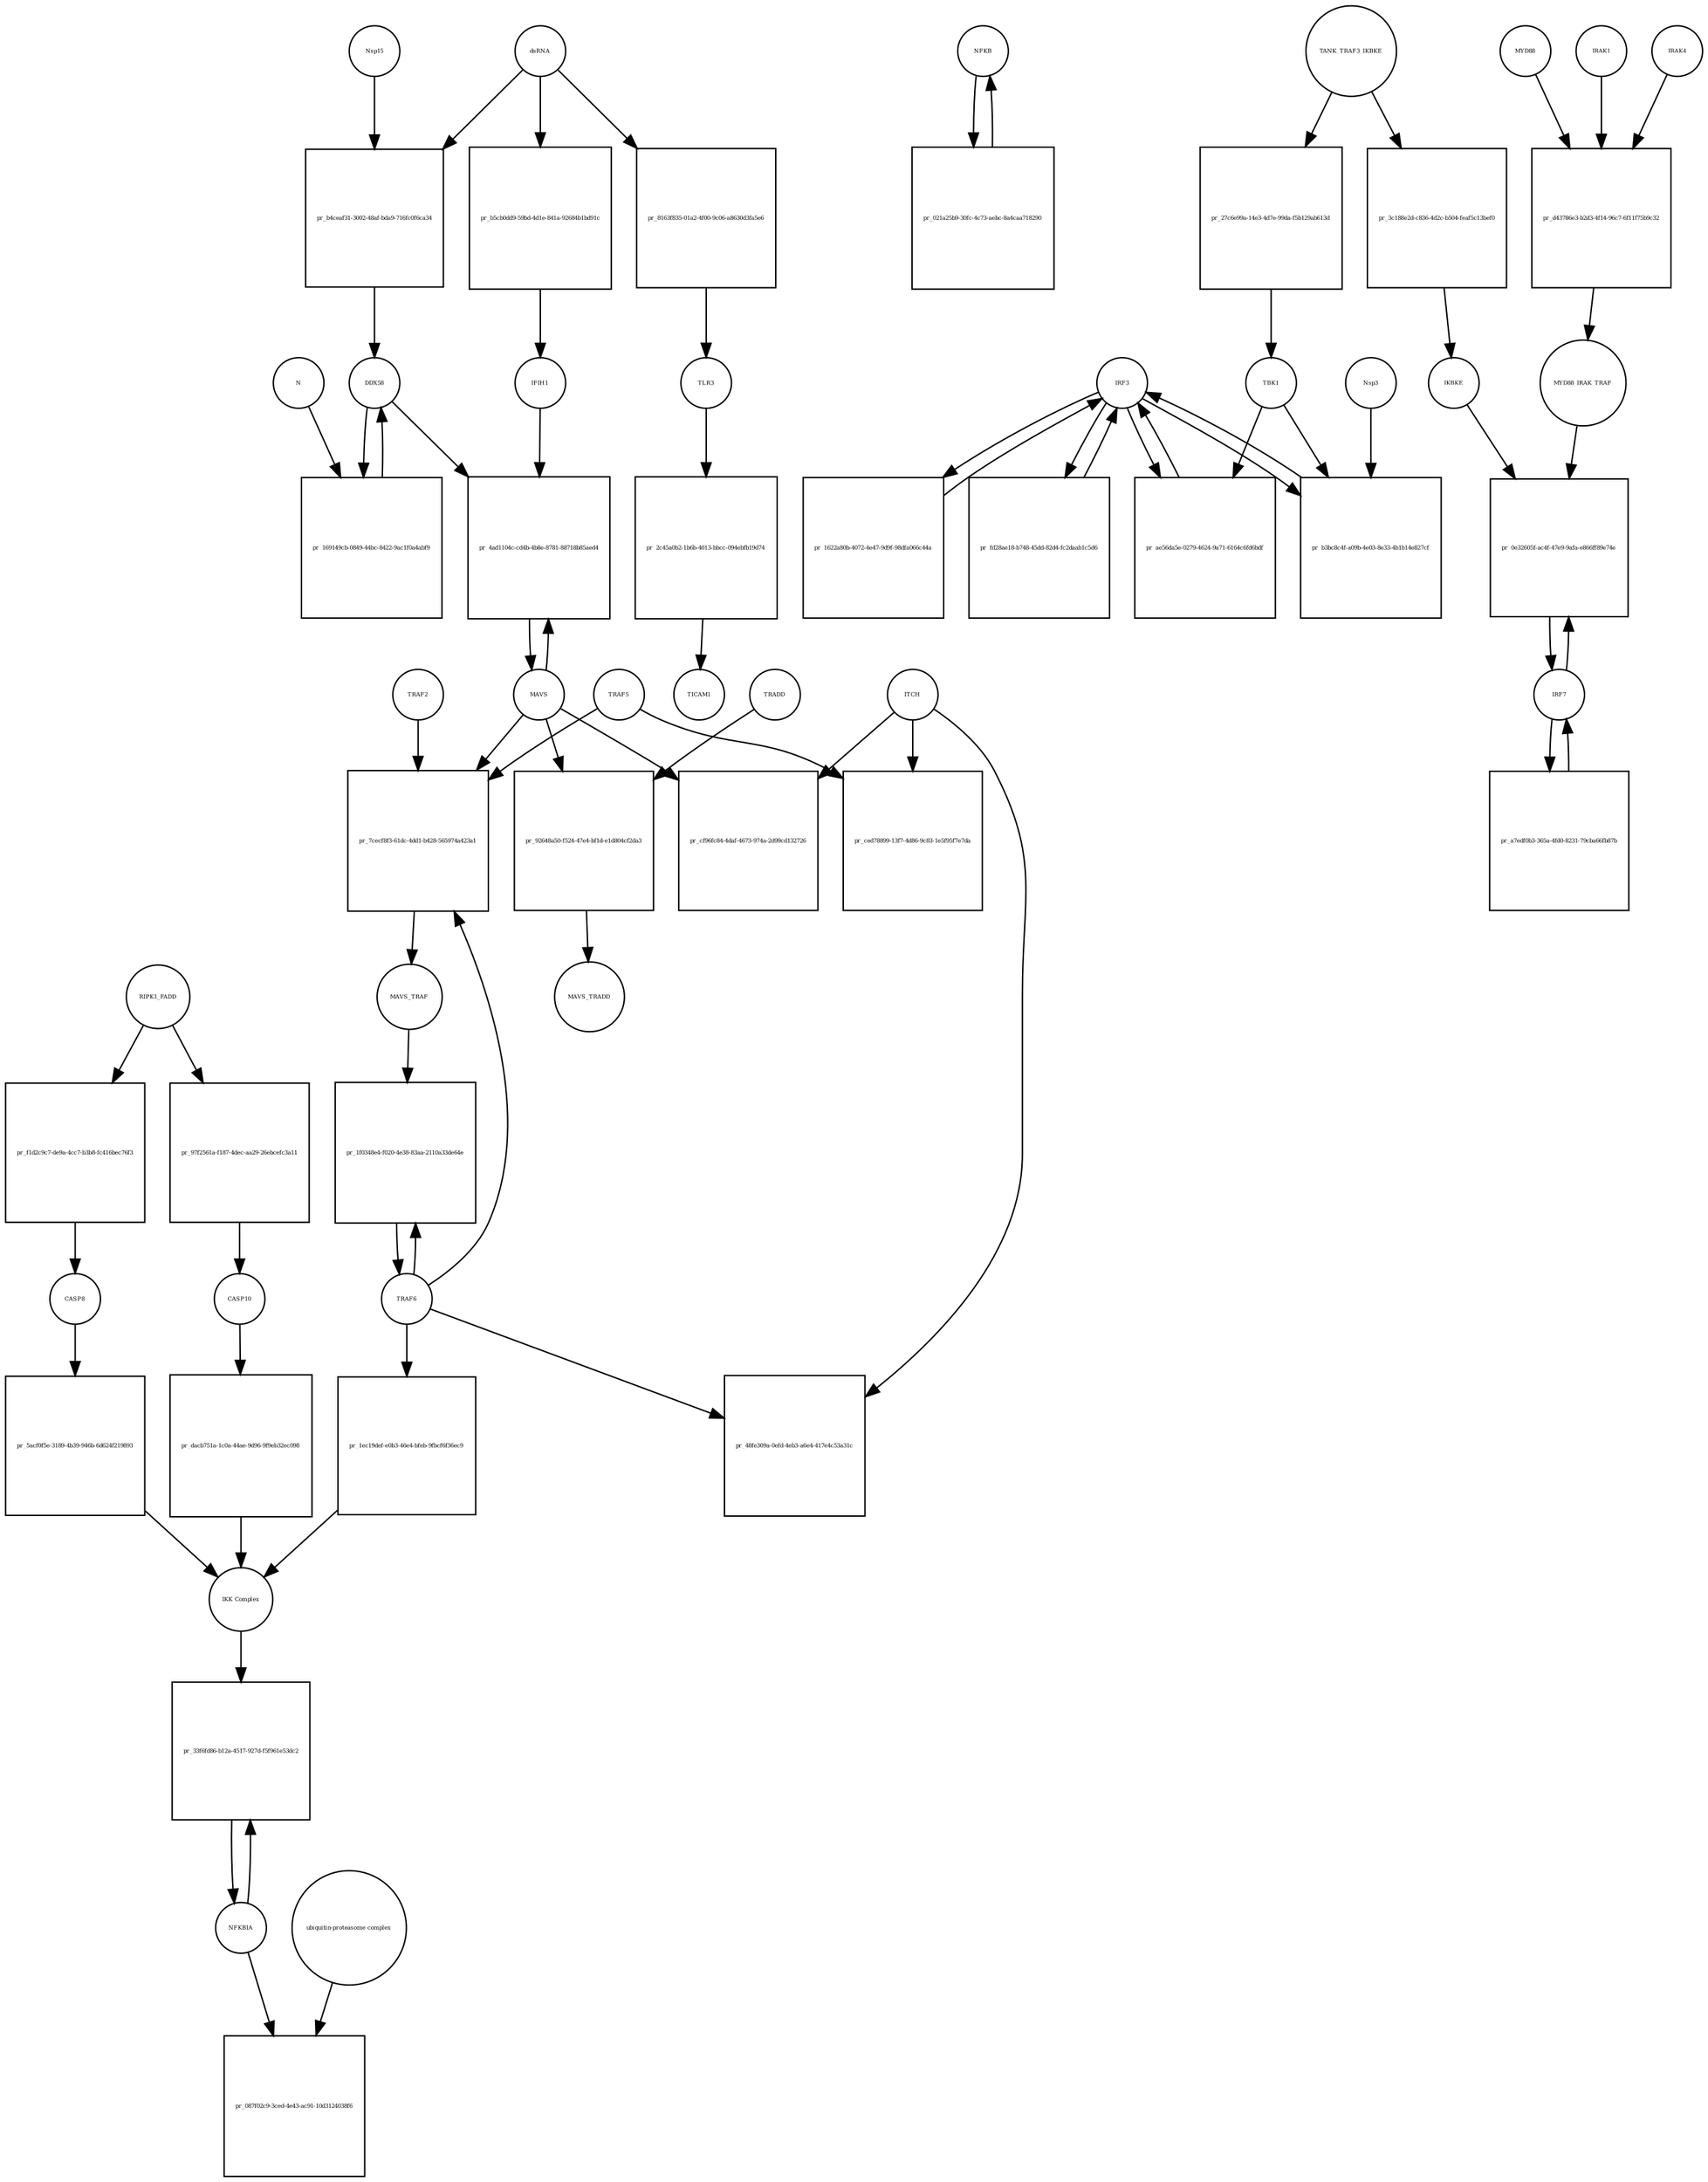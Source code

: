 strict digraph  {
dsRNA [annotation="", bipartite=0, cls="nucleic acid feature", fontsize=4, label=dsRNA, shape=circle];
"pr_8163f835-01a2-4f00-9c06-a8630d3fa5e6" [annotation="", bipartite=1, cls=process, fontsize=4, label="pr_8163f835-01a2-4f00-9c06-a8630d3fa5e6", shape=square];
TLR3 [annotation=urn_miriam_hgnc_11849, bipartite=0, cls="macromolecule multimer", fontsize=4, label=TLR3, shape=circle];
"pr_b4ceaf31-3002-48af-bda9-716fc0f6ca34" [annotation="", bipartite=1, cls=process, fontsize=4, label="pr_b4ceaf31-3002-48af-bda9-716fc0f6ca34", shape=square];
DDX58 [annotation=urn_miriam_hgnc_19102, bipartite=0, cls=macromolecule, fontsize=4, label=DDX58, shape=circle];
Nsp15 [annotation=urn_miriam_ncbiprotein_1802476818, bipartite=0, cls=macromolecule, fontsize=4, label=Nsp15, shape=circle];
"pr_b5cb0dd9-59bd-4d1e-841a-92684b1bd91c" [annotation="", bipartite=1, cls=process, fontsize=4, label="pr_b5cb0dd9-59bd-4d1e-841a-92684b1bd91c", shape=square];
IFIH1 [annotation=urn_miriam_hgnc_18873, bipartite=0, cls=macromolecule, fontsize=4, label=IFIH1, shape=circle];
"pr_2c45a0b2-1b6b-4013-bbcc-094ebfb19d74" [annotation="", bipartite=1, cls=process, fontsize=4, label="pr_2c45a0b2-1b6b-4013-bbcc-094ebfb19d74", shape=square];
TICAM1 [annotation=urn_miriam_hgnc_18348, bipartite=0, cls=macromolecule, fontsize=4, label=TICAM1, shape=circle];
"pr_169149cb-0849-44bc-8422-9ac1f0a4abf9" [annotation="", bipartite=1, cls=process, fontsize=4, label="pr_169149cb-0849-44bc-8422-9ac1f0a4abf9", shape=square];
N [annotation=urn_miriam_ncbiprotein_1798174255, bipartite=0, cls=macromolecule, fontsize=4, label=N, shape=circle];
MAVS [annotation=urn_miriam_hgnc_29233, bipartite=0, cls=macromolecule, fontsize=4, label=MAVS, shape=circle];
"pr_4ad1104c-cd4b-4b8e-8781-88718b85aed4" [annotation="", bipartite=1, cls=process, fontsize=4, label="pr_4ad1104c-cd4b-4b8e-8781-88718b85aed4", shape=square];
NFKB [annotation="", bipartite=0, cls=complex, fontsize=4, label=NFKB, shape=circle];
"pr_021a25b9-30fc-4c73-aebc-8a4caa718290" [annotation="", bipartite=1, cls=process, fontsize=4, label="pr_021a25b9-30fc-4c73-aebc-8a4caa718290", shape=square];
NFKBIA [annotation=urn_miriam_hgnc_7797, bipartite=0, cls=macromolecule, fontsize=4, label=NFKBIA, shape=circle];
"pr_087f02c9-3ced-4e43-ac91-10d3124038f6" [annotation="", bipartite=1, cls=process, fontsize=4, label="pr_087f02c9-3ced-4e43-ac91-10d3124038f6", shape=square];
"ubiquitin-proteasome complex" [annotation="", bipartite=0, cls=complex, fontsize=4, label="ubiquitin-proteasome complex", shape=circle];
IRF3 [annotation=urn_miriam_hgnc_6118, bipartite=0, cls="macromolecule multimer", fontsize=4, label=IRF3, shape=circle];
"pr_ae56da5e-0279-4624-9a71-6164c6fd6bdf" [annotation="", bipartite=1, cls=process, fontsize=4, label="pr_ae56da5e-0279-4624-9a71-6164c6fd6bdf", shape=square];
TBK1 [annotation=urn_miriam_hgnc_11584, bipartite=0, cls=macromolecule, fontsize=4, label=TBK1, shape=circle];
"pr_1622a80b-4072-4e47-9d9f-98dfa066c44a" [annotation="", bipartite=1, cls=process, fontsize=4, label="pr_1622a80b-4072-4e47-9d9f-98dfa066c44a", shape=square];
"pr_b3bc8c4f-a09b-4e03-8e33-4b1b14e827cf" [annotation="", bipartite=1, cls=process, fontsize=4, label="pr_b3bc8c4f-a09b-4e03-8e33-4b1b14e827cf", shape=square];
Nsp3 [annotation=urn_miriam_ncbiprotein_1802476807, bipartite=0, cls=macromolecule, fontsize=4, label=Nsp3, shape=circle];
IRF7 [annotation=urn_miriam_hgnc_6122, bipartite=0, cls="macromolecule multimer", fontsize=4, label=IRF7, shape=circle];
"pr_0e32605f-ac4f-47e9-9afa-e866ff89e74e" [annotation="", bipartite=1, cls=process, fontsize=4, label="pr_0e32605f-ac4f-47e9-9afa-e866ff89e74e", shape=square];
IKBKE [annotation=urn_miriam_hgnc_14552, bipartite=0, cls=macromolecule, fontsize=4, label=IKBKE, shape=circle];
MYD88_IRAK_TRAF [annotation="", bipartite=0, cls=complex, fontsize=4, label=MYD88_IRAK_TRAF, shape=circle];
"pr_fd28ae18-b748-45dd-82d4-fc2daab1c5d6" [annotation="", bipartite=1, cls=process, fontsize=4, label="pr_fd28ae18-b748-45dd-82d4-fc2daab1c5d6", shape=square];
"pr_a7edf0b3-365a-4fd0-8231-79cba66fb87b" [annotation="", bipartite=1, cls=process, fontsize=4, label="pr_a7edf0b3-365a-4fd0-8231-79cba66fb87b", shape=square];
TANK_TRAF3_IKBKE [annotation="", bipartite=0, cls=complex, fontsize=4, label=TANK_TRAF3_IKBKE, shape=circle];
"pr_27c6e99a-14e3-4d7e-99da-f5b129ab613d" [annotation="", bipartite=1, cls="uncertain process", fontsize=4, label="pr_27c6e99a-14e3-4d7e-99da-f5b129ab613d", shape=square];
"pr_3c188e2d-c836-4d2c-b504-feaf5c13bef0" [annotation="", bipartite=1, cls="uncertain process", fontsize=4, label="pr_3c188e2d-c836-4d2c-b504-feaf5c13bef0", shape=square];
"pr_7cecf8f3-61dc-4dd1-b428-565974a423a1" [annotation="", bipartite=1, cls=process, fontsize=4, label="pr_7cecf8f3-61dc-4dd1-b428-565974a423a1", shape=square];
TRAF2 [annotation=urn_miriam_hgnc_12032, bipartite=0, cls=macromolecule, fontsize=4, label=TRAF2, shape=circle];
MAVS_TRAF [annotation="", bipartite=0, cls=complex, fontsize=4, label=MAVS_TRAF, shape=circle];
TRAF5 [annotation=urn_miriam_hgnc_12035, bipartite=0, cls=macromolecule, fontsize=4, label=TRAF5, shape=circle];
TRAF6 [annotation=urn_miriam_hgnc_12036, bipartite=0, cls=macromolecule, fontsize=4, label=TRAF6, shape=circle];
MYD88 [annotation=urn_miriam_hgnc_7562, bipartite=0, cls=macromolecule, fontsize=4, label=MYD88, shape=circle];
"pr_d43786e3-b2d3-4f14-96c7-6f11f75b9c32" [annotation="", bipartite=1, cls=process, fontsize=4, label="pr_d43786e3-b2d3-4f14-96c7-6f11f75b9c32", shape=square];
IRAK1 [annotation=urn_miriam_hgnc_6112, bipartite=0, cls=macromolecule, fontsize=4, label=IRAK1, shape=circle];
IRAK4 [annotation=urn_miriam_hgnc_17967, bipartite=0, cls=macromolecule, fontsize=4, label=IRAK4, shape=circle];
"pr_1f0348e4-f020-4e38-83aa-2110a33de64e" [annotation="", bipartite=1, cls=process, fontsize=4, label="pr_1f0348e4-f020-4e38-83aa-2110a33de64e", shape=square];
"pr_1ec19def-e0b3-46e4-bfeb-9fbcf6f36ec9" [annotation="", bipartite=1, cls=process, fontsize=4, label="pr_1ec19def-e0b3-46e4-bfeb-9fbcf6f36ec9", shape=square];
"IKK Complex" [annotation="", bipartite=0, cls=complex, fontsize=4, label="IKK Complex", shape=circle];
"pr_33f6fd86-b12a-4517-927d-f5f961e53dc2" [annotation="", bipartite=1, cls=process, fontsize=4, label="pr_33f6fd86-b12a-4517-927d-f5f961e53dc2", shape=square];
RIPK1_FADD [annotation="", bipartite=0, cls=complex, fontsize=4, label=RIPK1_FADD, shape=circle];
"pr_97f2561a-f187-4dec-aa29-26ebcefc3a11" [annotation="", bipartite=1, cls=process, fontsize=4, label="pr_97f2561a-f187-4dec-aa29-26ebcefc3a11", shape=square];
CASP10 [annotation=urn_miriam_hgnc_1500, bipartite=0, cls=macromolecule, fontsize=4, label=CASP10, shape=circle];
CASP8 [annotation=urn_miriam_hgnc_1509, bipartite=0, cls=macromolecule, fontsize=4, label=CASP8, shape=circle];
"pr_5acf0f5e-3189-4b39-946b-6d624f219893" [annotation="", bipartite=1, cls=process, fontsize=4, label="pr_5acf0f5e-3189-4b39-946b-6d624f219893", shape=square];
"pr_dacb751a-1c0a-44ae-9d96-9f9eb32ec098" [annotation="", bipartite=1, cls=process, fontsize=4, label="pr_dacb751a-1c0a-44ae-9d96-9f9eb32ec098", shape=square];
"pr_f1d2c9c7-de9a-4cc7-b3b8-fc416bec76f3" [annotation="", bipartite=1, cls=process, fontsize=4, label="pr_f1d2c9c7-de9a-4cc7-b3b8-fc416bec76f3", shape=square];
"pr_92648a50-f524-47e4-bf1d-e1d804cf2da3" [annotation="", bipartite=1, cls=process, fontsize=4, label="pr_92648a50-f524-47e4-bf1d-e1d804cf2da3", shape=square];
TRADD [annotation=urn_miriam_hgnc_12030, bipartite=0, cls=macromolecule, fontsize=4, label=TRADD, shape=circle];
MAVS_TRADD [annotation="", bipartite=0, cls=complex, fontsize=4, label=MAVS_TRADD, shape=circle];
"pr_cf96fc84-4daf-4673-974a-2d99cd132726" [annotation="", bipartite=1, cls=process, fontsize=4, label="pr_cf96fc84-4daf-4673-974a-2d99cd132726", shape=square];
ITCH [annotation=urn_miriam_hgnc_13890, bipartite=0, cls=macromolecule, fontsize=4, label=ITCH, shape=circle];
"pr_ced78899-13f7-4d86-9c83-1e5f95f7e7da" [annotation="", bipartite=1, cls=process, fontsize=4, label="pr_ced78899-13f7-4d86-9c83-1e5f95f7e7da", shape=square];
"pr_48fe309a-0efd-4eb3-a6e4-417e4c53a31c" [annotation="", bipartite=1, cls=process, fontsize=4, label="pr_48fe309a-0efd-4eb3-a6e4-417e4c53a31c", shape=square];
dsRNA -> "pr_8163f835-01a2-4f00-9c06-a8630d3fa5e6"  [annotation="", interaction_type=consumption];
dsRNA -> "pr_b4ceaf31-3002-48af-bda9-716fc0f6ca34"  [annotation="", interaction_type=consumption];
dsRNA -> "pr_b5cb0dd9-59bd-4d1e-841a-92684b1bd91c"  [annotation="", interaction_type=consumption];
"pr_8163f835-01a2-4f00-9c06-a8630d3fa5e6" -> TLR3  [annotation="", interaction_type=production];
TLR3 -> "pr_2c45a0b2-1b6b-4013-bbcc-094ebfb19d74"  [annotation="", interaction_type=consumption];
"pr_b4ceaf31-3002-48af-bda9-716fc0f6ca34" -> DDX58  [annotation="", interaction_type=production];
DDX58 -> "pr_169149cb-0849-44bc-8422-9ac1f0a4abf9"  [annotation="", interaction_type=consumption];
DDX58 -> "pr_4ad1104c-cd4b-4b8e-8781-88718b85aed4"  [annotation=urn_miriam_pubmed_25581309, interaction_type=catalysis];
Nsp15 -> "pr_b4ceaf31-3002-48af-bda9-716fc0f6ca34"  [annotation=urn_miriam_pubmed_20303872, interaction_type=inhibition];
"pr_b5cb0dd9-59bd-4d1e-841a-92684b1bd91c" -> IFIH1  [annotation="", interaction_type=production];
IFIH1 -> "pr_4ad1104c-cd4b-4b8e-8781-88718b85aed4"  [annotation=urn_miriam_pubmed_25581309, interaction_type=catalysis];
"pr_2c45a0b2-1b6b-4013-bbcc-094ebfb19d74" -> TICAM1  [annotation="", interaction_type=production];
"pr_169149cb-0849-44bc-8422-9ac1f0a4abf9" -> DDX58  [annotation="", interaction_type=production];
N -> "pr_169149cb-0849-44bc-8422-9ac1f0a4abf9"  [annotation="urn_miriam_pubmed_25581309|urn_miriam_pubmed_28148787", interaction_type=inhibition];
MAVS -> "pr_4ad1104c-cd4b-4b8e-8781-88718b85aed4"  [annotation="", interaction_type=consumption];
MAVS -> "pr_7cecf8f3-61dc-4dd1-b428-565974a423a1"  [annotation="", interaction_type=consumption];
MAVS -> "pr_92648a50-f524-47e4-bf1d-e1d804cf2da3"  [annotation="", interaction_type=consumption];
MAVS -> "pr_cf96fc84-4daf-4673-974a-2d99cd132726"  [annotation="", interaction_type=consumption];
"pr_4ad1104c-cd4b-4b8e-8781-88718b85aed4" -> MAVS  [annotation="", interaction_type=production];
NFKB -> "pr_021a25b9-30fc-4c73-aebc-8a4caa718290"  [annotation="", interaction_type=consumption];
"pr_021a25b9-30fc-4c73-aebc-8a4caa718290" -> NFKB  [annotation="", interaction_type=production];
NFKBIA -> "pr_087f02c9-3ced-4e43-ac91-10d3124038f6"  [annotation="", interaction_type=consumption];
NFKBIA -> "pr_33f6fd86-b12a-4517-927d-f5f961e53dc2"  [annotation="", interaction_type=consumption];
"ubiquitin-proteasome complex" -> "pr_087f02c9-3ced-4e43-ac91-10d3124038f6"  [annotation=urn_miriam_pubmed_20303872, interaction_type=catalysis];
IRF3 -> "pr_ae56da5e-0279-4624-9a71-6164c6fd6bdf"  [annotation="", interaction_type=consumption];
IRF3 -> "pr_1622a80b-4072-4e47-9d9f-98dfa066c44a"  [annotation="", interaction_type=consumption];
IRF3 -> "pr_b3bc8c4f-a09b-4e03-8e33-4b1b14e827cf"  [annotation="", interaction_type=consumption];
IRF3 -> "pr_fd28ae18-b748-45dd-82d4-fc2daab1c5d6"  [annotation="", interaction_type=consumption];
"pr_ae56da5e-0279-4624-9a71-6164c6fd6bdf" -> IRF3  [annotation="", interaction_type=production];
TBK1 -> "pr_ae56da5e-0279-4624-9a71-6164c6fd6bdf"  [annotation=urn_miriam_pubmed_25581309, interaction_type=catalysis];
TBK1 -> "pr_b3bc8c4f-a09b-4e03-8e33-4b1b14e827cf"  [annotation=urn_miriam_pubmed_17761676, interaction_type=catalysis];
"pr_1622a80b-4072-4e47-9d9f-98dfa066c44a" -> IRF3  [annotation="", interaction_type=production];
"pr_b3bc8c4f-a09b-4e03-8e33-4b1b14e827cf" -> IRF3  [annotation="", interaction_type=production];
Nsp3 -> "pr_b3bc8c4f-a09b-4e03-8e33-4b1b14e827cf"  [annotation=urn_miriam_pubmed_17761676, interaction_type=inhibition];
IRF7 -> "pr_0e32605f-ac4f-47e9-9afa-e866ff89e74e"  [annotation="", interaction_type=consumption];
IRF7 -> "pr_a7edf0b3-365a-4fd0-8231-79cba66fb87b"  [annotation="", interaction_type=consumption];
"pr_0e32605f-ac4f-47e9-9afa-e866ff89e74e" -> IRF7  [annotation="", interaction_type=production];
IKBKE -> "pr_0e32605f-ac4f-47e9-9afa-e866ff89e74e"  [annotation=urn_miriam_pubmed_20303872, interaction_type=catalysis];
MYD88_IRAK_TRAF -> "pr_0e32605f-ac4f-47e9-9afa-e866ff89e74e"  [annotation=urn_miriam_pubmed_20303872, interaction_type=catalysis];
"pr_fd28ae18-b748-45dd-82d4-fc2daab1c5d6" -> IRF3  [annotation="", interaction_type=production];
"pr_a7edf0b3-365a-4fd0-8231-79cba66fb87b" -> IRF7  [annotation="", interaction_type=production];
TANK_TRAF3_IKBKE -> "pr_27c6e99a-14e3-4d7e-99da-f5b129ab613d"  [annotation="", interaction_type=consumption];
TANK_TRAF3_IKBKE -> "pr_3c188e2d-c836-4d2c-b504-feaf5c13bef0"  [annotation="", interaction_type=consumption];
"pr_27c6e99a-14e3-4d7e-99da-f5b129ab613d" -> TBK1  [annotation="", interaction_type=production];
"pr_3c188e2d-c836-4d2c-b504-feaf5c13bef0" -> IKBKE  [annotation="", interaction_type=production];
"pr_7cecf8f3-61dc-4dd1-b428-565974a423a1" -> MAVS_TRAF  [annotation="", interaction_type=production];
TRAF2 -> "pr_7cecf8f3-61dc-4dd1-b428-565974a423a1"  [annotation="", interaction_type=consumption];
MAVS_TRAF -> "pr_1f0348e4-f020-4e38-83aa-2110a33de64e"  [annotation=urn_miriam_pubmed_19366914, interaction_type=catalysis];
TRAF5 -> "pr_7cecf8f3-61dc-4dd1-b428-565974a423a1"  [annotation="", interaction_type=consumption];
TRAF5 -> "pr_ced78899-13f7-4d86-9c83-1e5f95f7e7da"  [annotation="", interaction_type=consumption];
TRAF6 -> "pr_7cecf8f3-61dc-4dd1-b428-565974a423a1"  [annotation="", interaction_type=consumption];
TRAF6 -> "pr_1f0348e4-f020-4e38-83aa-2110a33de64e"  [annotation="", interaction_type=consumption];
TRAF6 -> "pr_1ec19def-e0b3-46e4-bfeb-9fbcf6f36ec9"  [annotation="", interaction_type=consumption];
TRAF6 -> "pr_48fe309a-0efd-4eb3-a6e4-417e4c53a31c"  [annotation="", interaction_type=consumption];
MYD88 -> "pr_d43786e3-b2d3-4f14-96c7-6f11f75b9c32"  [annotation="", interaction_type=consumption];
"pr_d43786e3-b2d3-4f14-96c7-6f11f75b9c32" -> MYD88_IRAK_TRAF  [annotation="", interaction_type=production];
IRAK1 -> "pr_d43786e3-b2d3-4f14-96c7-6f11f75b9c32"  [annotation="", interaction_type=consumption];
IRAK4 -> "pr_d43786e3-b2d3-4f14-96c7-6f11f75b9c32"  [annotation="", interaction_type=consumption];
"pr_1f0348e4-f020-4e38-83aa-2110a33de64e" -> TRAF6  [annotation="", interaction_type=production];
"pr_1ec19def-e0b3-46e4-bfeb-9fbcf6f36ec9" -> "IKK Complex"  [annotation="", interaction_type=production];
"IKK Complex" -> "pr_33f6fd86-b12a-4517-927d-f5f961e53dc2"  [annotation=urn_miriam_pubmed_19366914, interaction_type=catalysis];
"pr_33f6fd86-b12a-4517-927d-f5f961e53dc2" -> NFKBIA  [annotation="", interaction_type=production];
RIPK1_FADD -> "pr_97f2561a-f187-4dec-aa29-26ebcefc3a11"  [annotation="", interaction_type=consumption];
RIPK1_FADD -> "pr_f1d2c9c7-de9a-4cc7-b3b8-fc416bec76f3"  [annotation="", interaction_type=consumption];
"pr_97f2561a-f187-4dec-aa29-26ebcefc3a11" -> CASP10  [annotation="", interaction_type=production];
CASP10 -> "pr_dacb751a-1c0a-44ae-9d96-9f9eb32ec098"  [annotation="", interaction_type=consumption];
CASP8 -> "pr_5acf0f5e-3189-4b39-946b-6d624f219893"  [annotation="", interaction_type=consumption];
"pr_5acf0f5e-3189-4b39-946b-6d624f219893" -> "IKK Complex"  [annotation="", interaction_type=production];
"pr_dacb751a-1c0a-44ae-9d96-9f9eb32ec098" -> "IKK Complex"  [annotation="", interaction_type=production];
"pr_f1d2c9c7-de9a-4cc7-b3b8-fc416bec76f3" -> CASP8  [annotation="", interaction_type=production];
"pr_92648a50-f524-47e4-bf1d-e1d804cf2da3" -> MAVS_TRADD  [annotation="", interaction_type=production];
TRADD -> "pr_92648a50-f524-47e4-bf1d-e1d804cf2da3"  [annotation="", interaction_type=consumption];
ITCH -> "pr_cf96fc84-4daf-4673-974a-2d99cd132726"  [annotation=urn_miriam_pubmed_25135833, interaction_type=catalysis];
ITCH -> "pr_ced78899-13f7-4d86-9c83-1e5f95f7e7da"  [annotation=urn_miriam_pubmed_25135833, interaction_type=catalysis];
ITCH -> "pr_48fe309a-0efd-4eb3-a6e4-417e4c53a31c"  [annotation=urn_miriam_pubmed_25135833, interaction_type=catalysis];
}

